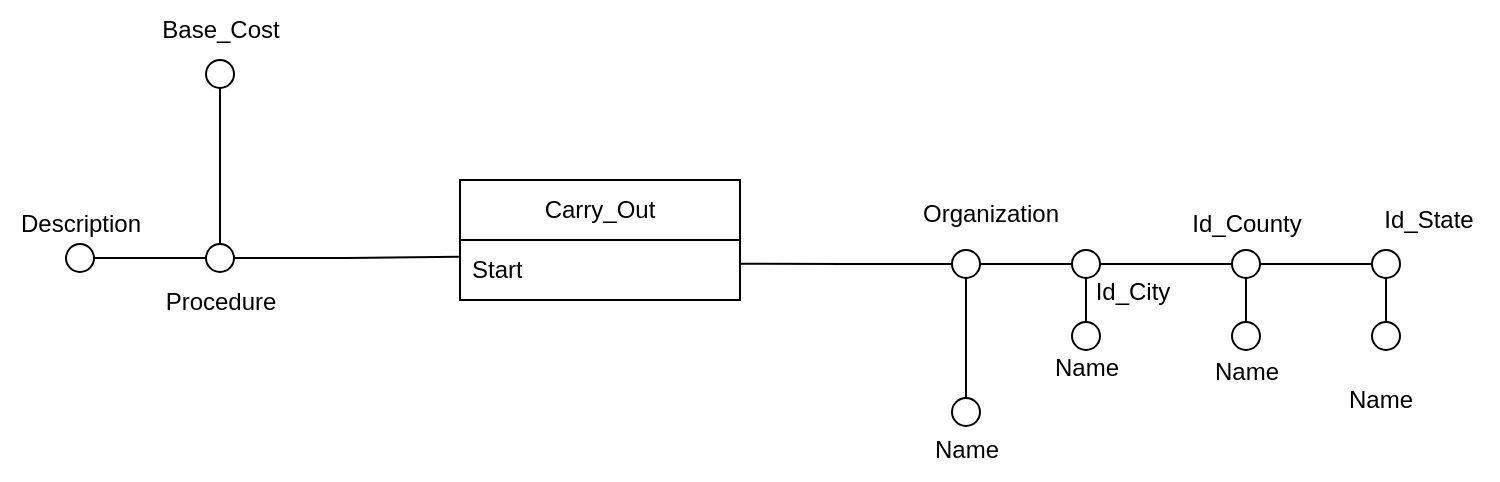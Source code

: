 <mxfile version="27.0.6">
  <diagram name="Pagina-1" id="k4jVXNgc95BNs1dqLj8v">
    <mxGraphModel dx="788" dy="537" grid="1" gridSize="10" guides="1" tooltips="1" connect="1" arrows="1" fold="1" page="1" pageScale="1" pageWidth="827" pageHeight="1169" math="0" shadow="0">
      <root>
        <mxCell id="0" />
        <mxCell id="1" parent="0" />
        <mxCell id="DDTQyh8jrbpThb3VDp2A-7" value="" style="ellipse;whiteSpace=wrap;html=1;aspect=fixed;fillColor=#FFFFFF;" vertex="1" parent="1">
          <mxGeometry x="173" y="552" width="14" height="14" as="geometry" />
        </mxCell>
        <mxCell id="DDTQyh8jrbpThb3VDp2A-8" value="Procedure" style="text;html=1;align=center;verticalAlign=middle;resizable=0;points=[];autosize=1;strokeColor=none;fillColor=none;" vertex="1" parent="1">
          <mxGeometry x="140" y="566" width="80" height="30" as="geometry" />
        </mxCell>
        <mxCell id="DDTQyh8jrbpThb3VDp2A-9" style="edgeStyle=orthogonalEdgeStyle;rounded=0;orthogonalLoop=1;jettySize=auto;html=1;entryX=0;entryY=0.5;entryDx=0;entryDy=0;endArrow=none;startFill=0;" edge="1" parent="1" source="DDTQyh8jrbpThb3VDp2A-10" target="DDTQyh8jrbpThb3VDp2A-7">
          <mxGeometry relative="1" as="geometry" />
        </mxCell>
        <mxCell id="DDTQyh8jrbpThb3VDp2A-10" value="" style="ellipse;whiteSpace=wrap;html=1;aspect=fixed;fillColor=#FFFFFF;" vertex="1" parent="1">
          <mxGeometry x="103" y="552" width="14" height="14" as="geometry" />
        </mxCell>
        <mxCell id="DDTQyh8jrbpThb3VDp2A-11" value="Description" style="text;html=1;align=center;verticalAlign=middle;resizable=0;points=[];autosize=1;strokeColor=none;fillColor=none;" vertex="1" parent="1">
          <mxGeometry x="70" y="527" width="80" height="30" as="geometry" />
        </mxCell>
        <mxCell id="DDTQyh8jrbpThb3VDp2A-12" style="edgeStyle=orthogonalEdgeStyle;rounded=0;orthogonalLoop=1;jettySize=auto;html=1;exitX=1;exitY=0.5;exitDx=0;exitDy=0;entryX=0;entryY=0.5;entryDx=0;entryDy=0;endArrow=none;startFill=0;endFill=1;" edge="1" parent="1" source="DDTQyh8jrbpThb3VDp2A-14" target="DDTQyh8jrbpThb3VDp2A-17">
          <mxGeometry relative="1" as="geometry" />
        </mxCell>
        <mxCell id="DDTQyh8jrbpThb3VDp2A-14" value="" style="ellipse;whiteSpace=wrap;html=1;aspect=fixed;fillColor=#FFFFFF;" vertex="1" parent="1">
          <mxGeometry x="546" y="555" width="14" height="14" as="geometry" />
        </mxCell>
        <mxCell id="DDTQyh8jrbpThb3VDp2A-15" value="Organization" style="text;html=1;align=center;verticalAlign=middle;resizable=0;points=[];autosize=1;strokeColor=none;fillColor=none;" vertex="1" parent="1">
          <mxGeometry x="520" y="522" width="90" height="30" as="geometry" />
        </mxCell>
        <mxCell id="DDTQyh8jrbpThb3VDp2A-16" style="edgeStyle=orthogonalEdgeStyle;rounded=0;orthogonalLoop=1;jettySize=auto;html=1;exitX=1;exitY=0.5;exitDx=0;exitDy=0;entryX=0;entryY=0.5;entryDx=0;entryDy=0;endArrow=none;startFill=0;" edge="1" parent="1" source="DDTQyh8jrbpThb3VDp2A-17" target="DDTQyh8jrbpThb3VDp2A-26">
          <mxGeometry relative="1" as="geometry" />
        </mxCell>
        <mxCell id="DDTQyh8jrbpThb3VDp2A-17" value="" style="ellipse;whiteSpace=wrap;html=1;aspect=fixed;fillColor=#FFFFFF;" vertex="1" parent="1">
          <mxGeometry x="606" y="555" width="14" height="14" as="geometry" />
        </mxCell>
        <mxCell id="DDTQyh8jrbpThb3VDp2A-47" value="" style="edgeStyle=orthogonalEdgeStyle;rounded=0;orthogonalLoop=1;jettySize=auto;html=1;endArrow=none;startFill=0;" edge="1" parent="1" source="DDTQyh8jrbpThb3VDp2A-18" target="DDTQyh8jrbpThb3VDp2A-14">
          <mxGeometry relative="1" as="geometry" />
        </mxCell>
        <mxCell id="DDTQyh8jrbpThb3VDp2A-18" value="" style="ellipse;whiteSpace=wrap;html=1;aspect=fixed;fillColor=#FFFFFF;" vertex="1" parent="1">
          <mxGeometry x="546" y="629" width="14" height="14" as="geometry" />
        </mxCell>
        <mxCell id="DDTQyh8jrbpThb3VDp2A-19" value="Name" style="text;html=1;align=center;verticalAlign=middle;resizable=0;points=[];autosize=1;strokeColor=none;fillColor=none;" vertex="1" parent="1">
          <mxGeometry x="523" y="640" width="60" height="30" as="geometry" />
        </mxCell>
        <mxCell id="DDTQyh8jrbpThb3VDp2A-20" value="Id_City" style="text;html=1;align=center;verticalAlign=middle;resizable=0;points=[];autosize=1;strokeColor=none;fillColor=none;" vertex="1" parent="1">
          <mxGeometry x="606" y="561" width="60" height="30" as="geometry" />
        </mxCell>
        <mxCell id="DDTQyh8jrbpThb3VDp2A-21" style="edgeStyle=orthogonalEdgeStyle;rounded=0;orthogonalLoop=1;jettySize=auto;html=1;entryX=0.5;entryY=1;entryDx=0;entryDy=0;endArrow=none;startFill=0;" edge="1" parent="1" source="DDTQyh8jrbpThb3VDp2A-22" target="DDTQyh8jrbpThb3VDp2A-17">
          <mxGeometry relative="1" as="geometry" />
        </mxCell>
        <mxCell id="DDTQyh8jrbpThb3VDp2A-22" value="" style="ellipse;whiteSpace=wrap;html=1;aspect=fixed;fillColor=#FFFFFF;" vertex="1" parent="1">
          <mxGeometry x="606" y="591" width="14" height="14" as="geometry" />
        </mxCell>
        <mxCell id="DDTQyh8jrbpThb3VDp2A-23" value="Name" style="text;html=1;align=center;verticalAlign=middle;resizable=0;points=[];autosize=1;strokeColor=none;fillColor=none;" vertex="1" parent="1">
          <mxGeometry x="583" y="599" width="60" height="30" as="geometry" />
        </mxCell>
        <mxCell id="DDTQyh8jrbpThb3VDp2A-24" style="edgeStyle=orthogonalEdgeStyle;rounded=0;orthogonalLoop=1;jettySize=auto;html=1;exitX=0.5;exitY=1;exitDx=0;exitDy=0;entryX=0.5;entryY=0;entryDx=0;entryDy=0;endArrow=none;startFill=0;" edge="1" parent="1" source="DDTQyh8jrbpThb3VDp2A-26" target="DDTQyh8jrbpThb3VDp2A-28">
          <mxGeometry relative="1" as="geometry" />
        </mxCell>
        <mxCell id="DDTQyh8jrbpThb3VDp2A-25" style="edgeStyle=orthogonalEdgeStyle;rounded=0;orthogonalLoop=1;jettySize=auto;html=1;exitX=1;exitY=0.5;exitDx=0;exitDy=0;entryX=0;entryY=0.5;entryDx=0;entryDy=0;endArrow=none;startFill=0;" edge="1" parent="1" source="DDTQyh8jrbpThb3VDp2A-26" target="DDTQyh8jrbpThb3VDp2A-31">
          <mxGeometry relative="1" as="geometry" />
        </mxCell>
        <mxCell id="DDTQyh8jrbpThb3VDp2A-26" value="" style="ellipse;whiteSpace=wrap;html=1;aspect=fixed;fillColor=#FFFFFF;" vertex="1" parent="1">
          <mxGeometry x="686" y="555" width="14" height="14" as="geometry" />
        </mxCell>
        <mxCell id="DDTQyh8jrbpThb3VDp2A-27" value="Id_County" style="text;html=1;align=center;verticalAlign=middle;resizable=0;points=[];autosize=1;strokeColor=none;fillColor=none;" vertex="1" parent="1">
          <mxGeometry x="653" y="527" width="80" height="30" as="geometry" />
        </mxCell>
        <mxCell id="DDTQyh8jrbpThb3VDp2A-28" value="" style="ellipse;whiteSpace=wrap;html=1;aspect=fixed;fillColor=#FFFFFF;" vertex="1" parent="1">
          <mxGeometry x="686" y="591" width="14" height="14" as="geometry" />
        </mxCell>
        <mxCell id="DDTQyh8jrbpThb3VDp2A-29" value="Name" style="text;html=1;align=center;verticalAlign=middle;resizable=0;points=[];autosize=1;strokeColor=none;fillColor=none;" vertex="1" parent="1">
          <mxGeometry x="663" y="601" width="60" height="30" as="geometry" />
        </mxCell>
        <mxCell id="DDTQyh8jrbpThb3VDp2A-30" style="edgeStyle=orthogonalEdgeStyle;rounded=0;orthogonalLoop=1;jettySize=auto;html=1;exitX=0.5;exitY=1;exitDx=0;exitDy=0;entryX=0.5;entryY=0;entryDx=0;entryDy=0;endArrow=none;startFill=0;" edge="1" parent="1" source="DDTQyh8jrbpThb3VDp2A-31" target="DDTQyh8jrbpThb3VDp2A-33">
          <mxGeometry relative="1" as="geometry" />
        </mxCell>
        <mxCell id="DDTQyh8jrbpThb3VDp2A-31" value="" style="ellipse;whiteSpace=wrap;html=1;aspect=fixed;fillColor=#FFFFFF;" vertex="1" parent="1">
          <mxGeometry x="756" y="555" width="14" height="14" as="geometry" />
        </mxCell>
        <mxCell id="DDTQyh8jrbpThb3VDp2A-32" value="Id_State" style="text;html=1;align=center;verticalAlign=middle;resizable=0;points=[];autosize=1;strokeColor=none;fillColor=none;" vertex="1" parent="1">
          <mxGeometry x="749" y="525" width="70" height="30" as="geometry" />
        </mxCell>
        <mxCell id="DDTQyh8jrbpThb3VDp2A-33" value="" style="ellipse;whiteSpace=wrap;html=1;aspect=fixed;fillColor=#FFFFFF;" vertex="1" parent="1">
          <mxGeometry x="756" y="591" width="14" height="14" as="geometry" />
        </mxCell>
        <mxCell id="DDTQyh8jrbpThb3VDp2A-34" value="Name" style="text;html=1;align=center;verticalAlign=middle;resizable=0;points=[];autosize=1;strokeColor=none;fillColor=none;" vertex="1" parent="1">
          <mxGeometry x="730" y="615" width="60" height="30" as="geometry" />
        </mxCell>
        <mxCell id="DDTQyh8jrbpThb3VDp2A-35" style="edgeStyle=orthogonalEdgeStyle;rounded=0;orthogonalLoop=1;jettySize=auto;html=1;exitX=0.5;exitY=1;exitDx=0;exitDy=0;entryX=0.5;entryY=0;entryDx=0;entryDy=0;endArrow=none;startFill=0;" edge="1" parent="1" source="DDTQyh8jrbpThb3VDp2A-36" target="DDTQyh8jrbpThb3VDp2A-7">
          <mxGeometry relative="1" as="geometry" />
        </mxCell>
        <mxCell id="DDTQyh8jrbpThb3VDp2A-36" value="" style="ellipse;whiteSpace=wrap;html=1;aspect=fixed;fillColor=#FFFFFF;" vertex="1" parent="1">
          <mxGeometry x="173" y="460" width="14" height="14" as="geometry" />
        </mxCell>
        <mxCell id="DDTQyh8jrbpThb3VDp2A-37" value="Base_Cost" style="text;html=1;align=center;verticalAlign=middle;resizable=0;points=[];autosize=1;strokeColor=none;fillColor=none;" vertex="1" parent="1">
          <mxGeometry x="140" y="430" width="80" height="30" as="geometry" />
        </mxCell>
        <mxCell id="DDTQyh8jrbpThb3VDp2A-39" value="Carry_Out" style="swimlane;fontStyle=0;childLayout=stackLayout;horizontal=1;startSize=30;horizontalStack=0;resizeParent=1;resizeParentMax=0;resizeLast=0;collapsible=1;marginBottom=0;whiteSpace=wrap;html=1;" vertex="1" parent="1">
          <mxGeometry x="300" y="520" width="140" height="60" as="geometry" />
        </mxCell>
        <mxCell id="DDTQyh8jrbpThb3VDp2A-40" value="Start" style="text;strokeColor=none;fillColor=none;align=left;verticalAlign=middle;spacingLeft=4;spacingRight=4;overflow=hidden;points=[[0,0.5],[1,0.5]];portConstraint=eastwest;rotatable=0;whiteSpace=wrap;html=1;" vertex="1" parent="DDTQyh8jrbpThb3VDp2A-39">
          <mxGeometry y="30" width="140" height="30" as="geometry" />
        </mxCell>
        <mxCell id="DDTQyh8jrbpThb3VDp2A-45" style="edgeStyle=orthogonalEdgeStyle;rounded=0;orthogonalLoop=1;jettySize=auto;html=1;exitX=1;exitY=0.5;exitDx=0;exitDy=0;entryX=-0.004;entryY=0.28;entryDx=0;entryDy=0;entryPerimeter=0;endArrow=none;startFill=0;" edge="1" parent="1" source="DDTQyh8jrbpThb3VDp2A-7" target="DDTQyh8jrbpThb3VDp2A-40">
          <mxGeometry relative="1" as="geometry" />
        </mxCell>
        <mxCell id="DDTQyh8jrbpThb3VDp2A-46" style="edgeStyle=orthogonalEdgeStyle;rounded=0;orthogonalLoop=1;jettySize=auto;html=1;exitX=0;exitY=0.5;exitDx=0;exitDy=0;entryX=0.999;entryY=0.395;entryDx=0;entryDy=0;entryPerimeter=0;endArrow=none;startFill=0;" edge="1" parent="1" source="DDTQyh8jrbpThb3VDp2A-14" target="DDTQyh8jrbpThb3VDp2A-40">
          <mxGeometry relative="1" as="geometry" />
        </mxCell>
      </root>
    </mxGraphModel>
  </diagram>
</mxfile>
